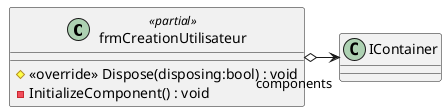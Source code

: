 @startuml
class frmCreationUtilisateur <<partial>> {
    # <<override>> Dispose(disposing:bool) : void
    - InitializeComponent() : void
}
frmCreationUtilisateur o-> "components" IContainer
@enduml
